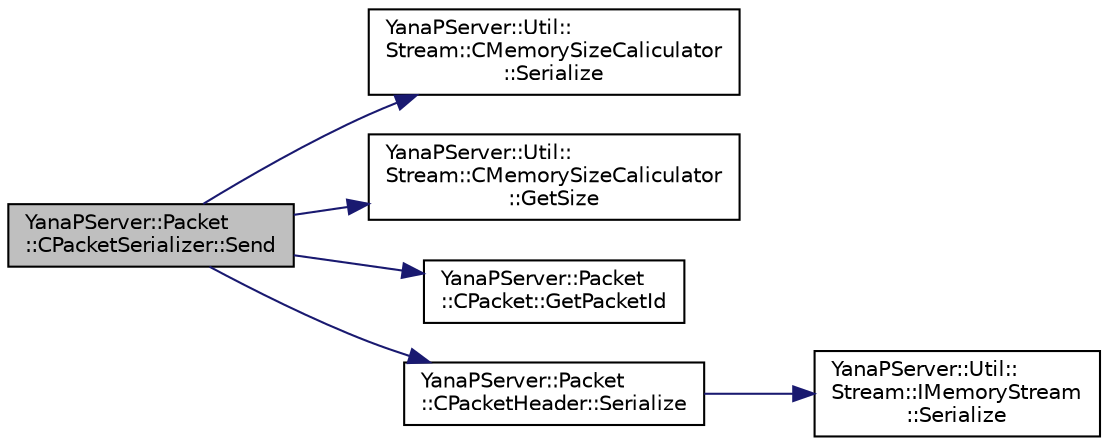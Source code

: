 digraph "YanaPServer::Packet::CPacketSerializer::Send"
{
  edge [fontname="Helvetica",fontsize="10",labelfontname="Helvetica",labelfontsize="10"];
  node [fontname="Helvetica",fontsize="10",shape=record];
  rankdir="LR";
  Node4 [label="YanaPServer::Packet\l::CPacketSerializer::Send",height=0.2,width=0.4,color="black", fillcolor="grey75", style="filled", fontcolor="black"];
  Node4 -> Node5 [color="midnightblue",fontsize="10",style="solid",fontname="Helvetica"];
  Node5 [label="YanaPServer::Util::\lStream::CMemorySizeCaliculator\l::Serialize",height=0.2,width=0.4,color="black", fillcolor="white", style="filled",URL="$class_yana_p_server_1_1_util_1_1_stream_1_1_c_memory_size_caliculator.html#a412183040f4b6839600a7f70a4d1fdea",tooltip="intのシリアライズ "];
  Node4 -> Node6 [color="midnightblue",fontsize="10",style="solid",fontname="Helvetica"];
  Node6 [label="YanaPServer::Util::\lStream::CMemorySizeCaliculator\l::GetSize",height=0.2,width=0.4,color="black", fillcolor="white", style="filled",URL="$class_yana_p_server_1_1_util_1_1_stream_1_1_c_memory_size_caliculator.html#af26d8440d2df016bb75e892fa38f79b2",tooltip="サイズ取得 "];
  Node4 -> Node7 [color="midnightblue",fontsize="10",style="solid",fontname="Helvetica"];
  Node7 [label="YanaPServer::Packet\l::CPacket::GetPacketId",height=0.2,width=0.4,color="black", fillcolor="white", style="filled",URL="$class_yana_p_server_1_1_packet_1_1_c_packet.html#af0b3a806bec06ffb588ca7481195c944",tooltip="パケットＩＤ取得 "];
  Node4 -> Node8 [color="midnightblue",fontsize="10",style="solid",fontname="Helvetica"];
  Node8 [label="YanaPServer::Packet\l::CPacketHeader::Serialize",height=0.2,width=0.4,color="black", fillcolor="white", style="filled",URL="$class_yana_p_server_1_1_packet_1_1_c_packet_header.html#a3d62ad17c15349944a1b666a9697b40e",tooltip="シリアライズ "];
  Node8 -> Node9 [color="midnightblue",fontsize="10",style="solid",fontname="Helvetica"];
  Node9 [label="YanaPServer::Util::\lStream::IMemoryStream\l::Serialize",height=0.2,width=0.4,color="black", fillcolor="white", style="filled",URL="$class_yana_p_server_1_1_util_1_1_stream_1_1_i_memory_stream.html#a79287bf37fb9d831cbc9108f74b724d3",tooltip="intのシリアライズ "];
}
